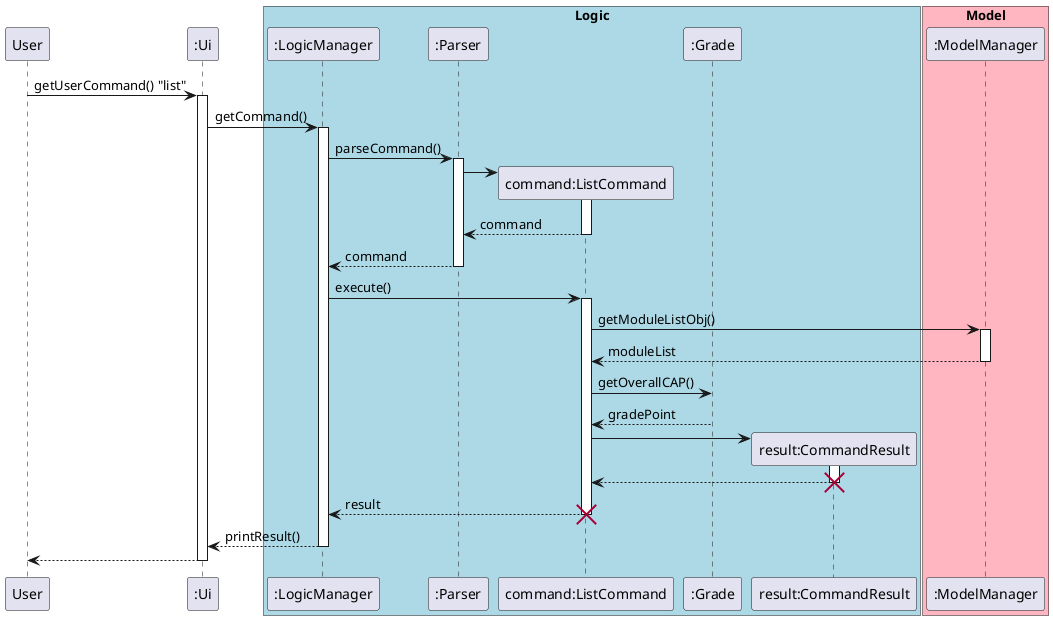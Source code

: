 @startuml
participant User
participant ":Ui" as Ui

box "Logic" #LightBlue
participant ":LogicManager" as LogicManager
participant ":Parser" as Parser
participant "command:ListCommand" as ListCommand
participant ":Grade" as Grade
participant "result:CommandResult" as CommandResult
end box

box "Model" #LightPink
participant ":ModelManager" as ModelManager
end box

box "Common"

end box


User -> Ui: getUserCommand() "list"

activate Ui
Ui -> LogicManager: getCommand()
activate LogicManager


LogicManager -> Parser: parseCommand()
activate Parser

create ListCommand
Parser -> ListCommand
activate ListCommand

ListCommand --> Parser: command
deactivate ListCommand


Parser --> LogicManager: command
deactivate Parser

LogicManager -> ListCommand: execute()

activate ListCommand

ListCommand -> ModelManager: getModuleListObj()
activate ModelManager
ModelManager --> ListCommand: moduleList
deactivate ModelManager

ListCommand -> Grade: getOverallCAP()
Grade --> ListCommand: gradePoint

create CommandResult

ListCommand -> CommandResult
activate CommandResult
CommandResult --> ListCommand
deactivate CommandResult
destroy CommandResult

ListCommand --> LogicManager: result
deactivate ListCommand
destroy ListCommand

LogicManager --> Ui: printResult()
deactivate LogicManager

Ui --> User
deactivate Ui




@enduml